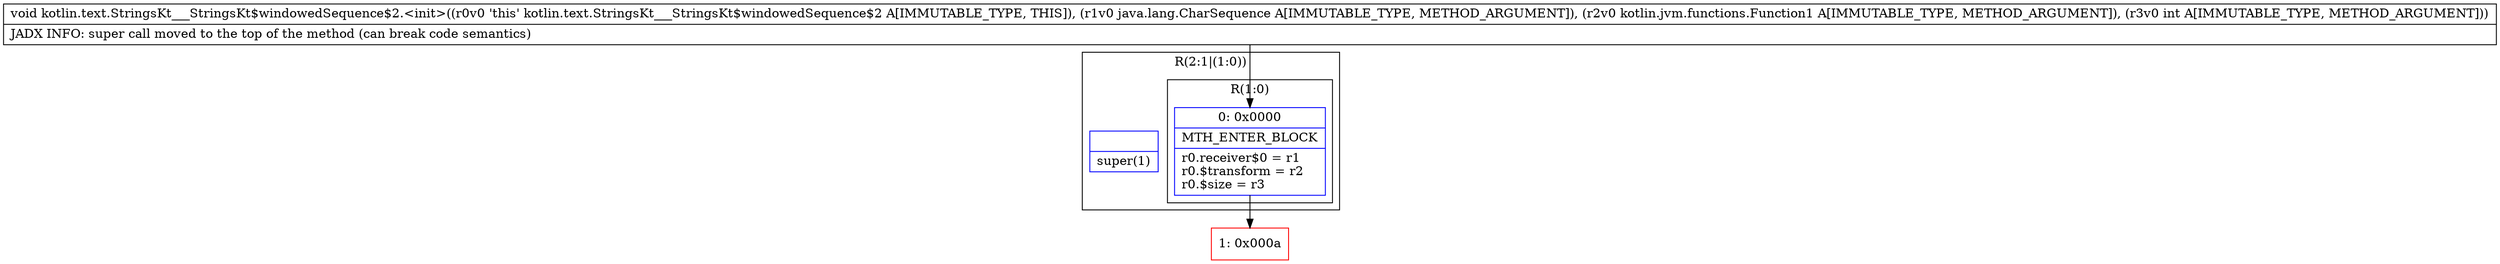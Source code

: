 digraph "CFG forkotlin.text.StringsKt___StringsKt$windowedSequence$2.\<init\>(Ljava\/lang\/CharSequence;Lkotlin\/jvm\/functions\/Function1;I)V" {
subgraph cluster_Region_655440307 {
label = "R(2:1|(1:0))";
node [shape=record,color=blue];
Node_InsnContainer_242826956 [shape=record,label="{|super(1)\l}"];
subgraph cluster_Region_1477055507 {
label = "R(1:0)";
node [shape=record,color=blue];
Node_0 [shape=record,label="{0\:\ 0x0000|MTH_ENTER_BLOCK\l|r0.receiver$0 = r1\lr0.$transform = r2\lr0.$size = r3\l}"];
}
}
Node_1 [shape=record,color=red,label="{1\:\ 0x000a}"];
MethodNode[shape=record,label="{void kotlin.text.StringsKt___StringsKt$windowedSequence$2.\<init\>((r0v0 'this' kotlin.text.StringsKt___StringsKt$windowedSequence$2 A[IMMUTABLE_TYPE, THIS]), (r1v0 java.lang.CharSequence A[IMMUTABLE_TYPE, METHOD_ARGUMENT]), (r2v0 kotlin.jvm.functions.Function1 A[IMMUTABLE_TYPE, METHOD_ARGUMENT]), (r3v0 int A[IMMUTABLE_TYPE, METHOD_ARGUMENT]))  | JADX INFO: super call moved to the top of the method (can break code semantics)\l}"];
MethodNode -> Node_0;
Node_0 -> Node_1;
}

